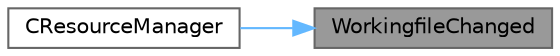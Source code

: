 digraph "WorkingfileChanged"
{
 // LATEX_PDF_SIZE
  bgcolor="transparent";
  edge [fontname=Helvetica,fontsize=10,labelfontname=Helvetica,labelfontsize=10];
  node [fontname=Helvetica,fontsize=10,shape=box,height=0.2,width=0.4];
  rankdir="RL";
  Node1 [id="Node000001",label="WorkingfileChanged",height=0.2,width=0.4,color="gray40", fillcolor="grey60", style="filled", fontcolor="black",tooltip="处理文件变化完成"];
  Node1 -> Node2 [id="edge1_Node000001_Node000002",dir="back",color="steelblue1",style="solid",tooltip=" "];
  Node2 [id="Node000002",label="CResourceManager",height=0.2,width=0.4,color="grey40", fillcolor="white", style="filled",URL="$class_c_resource_manager.html#a5671a29a1df6a6ba2c654053276c1f39",tooltip="构造函数"];
}
